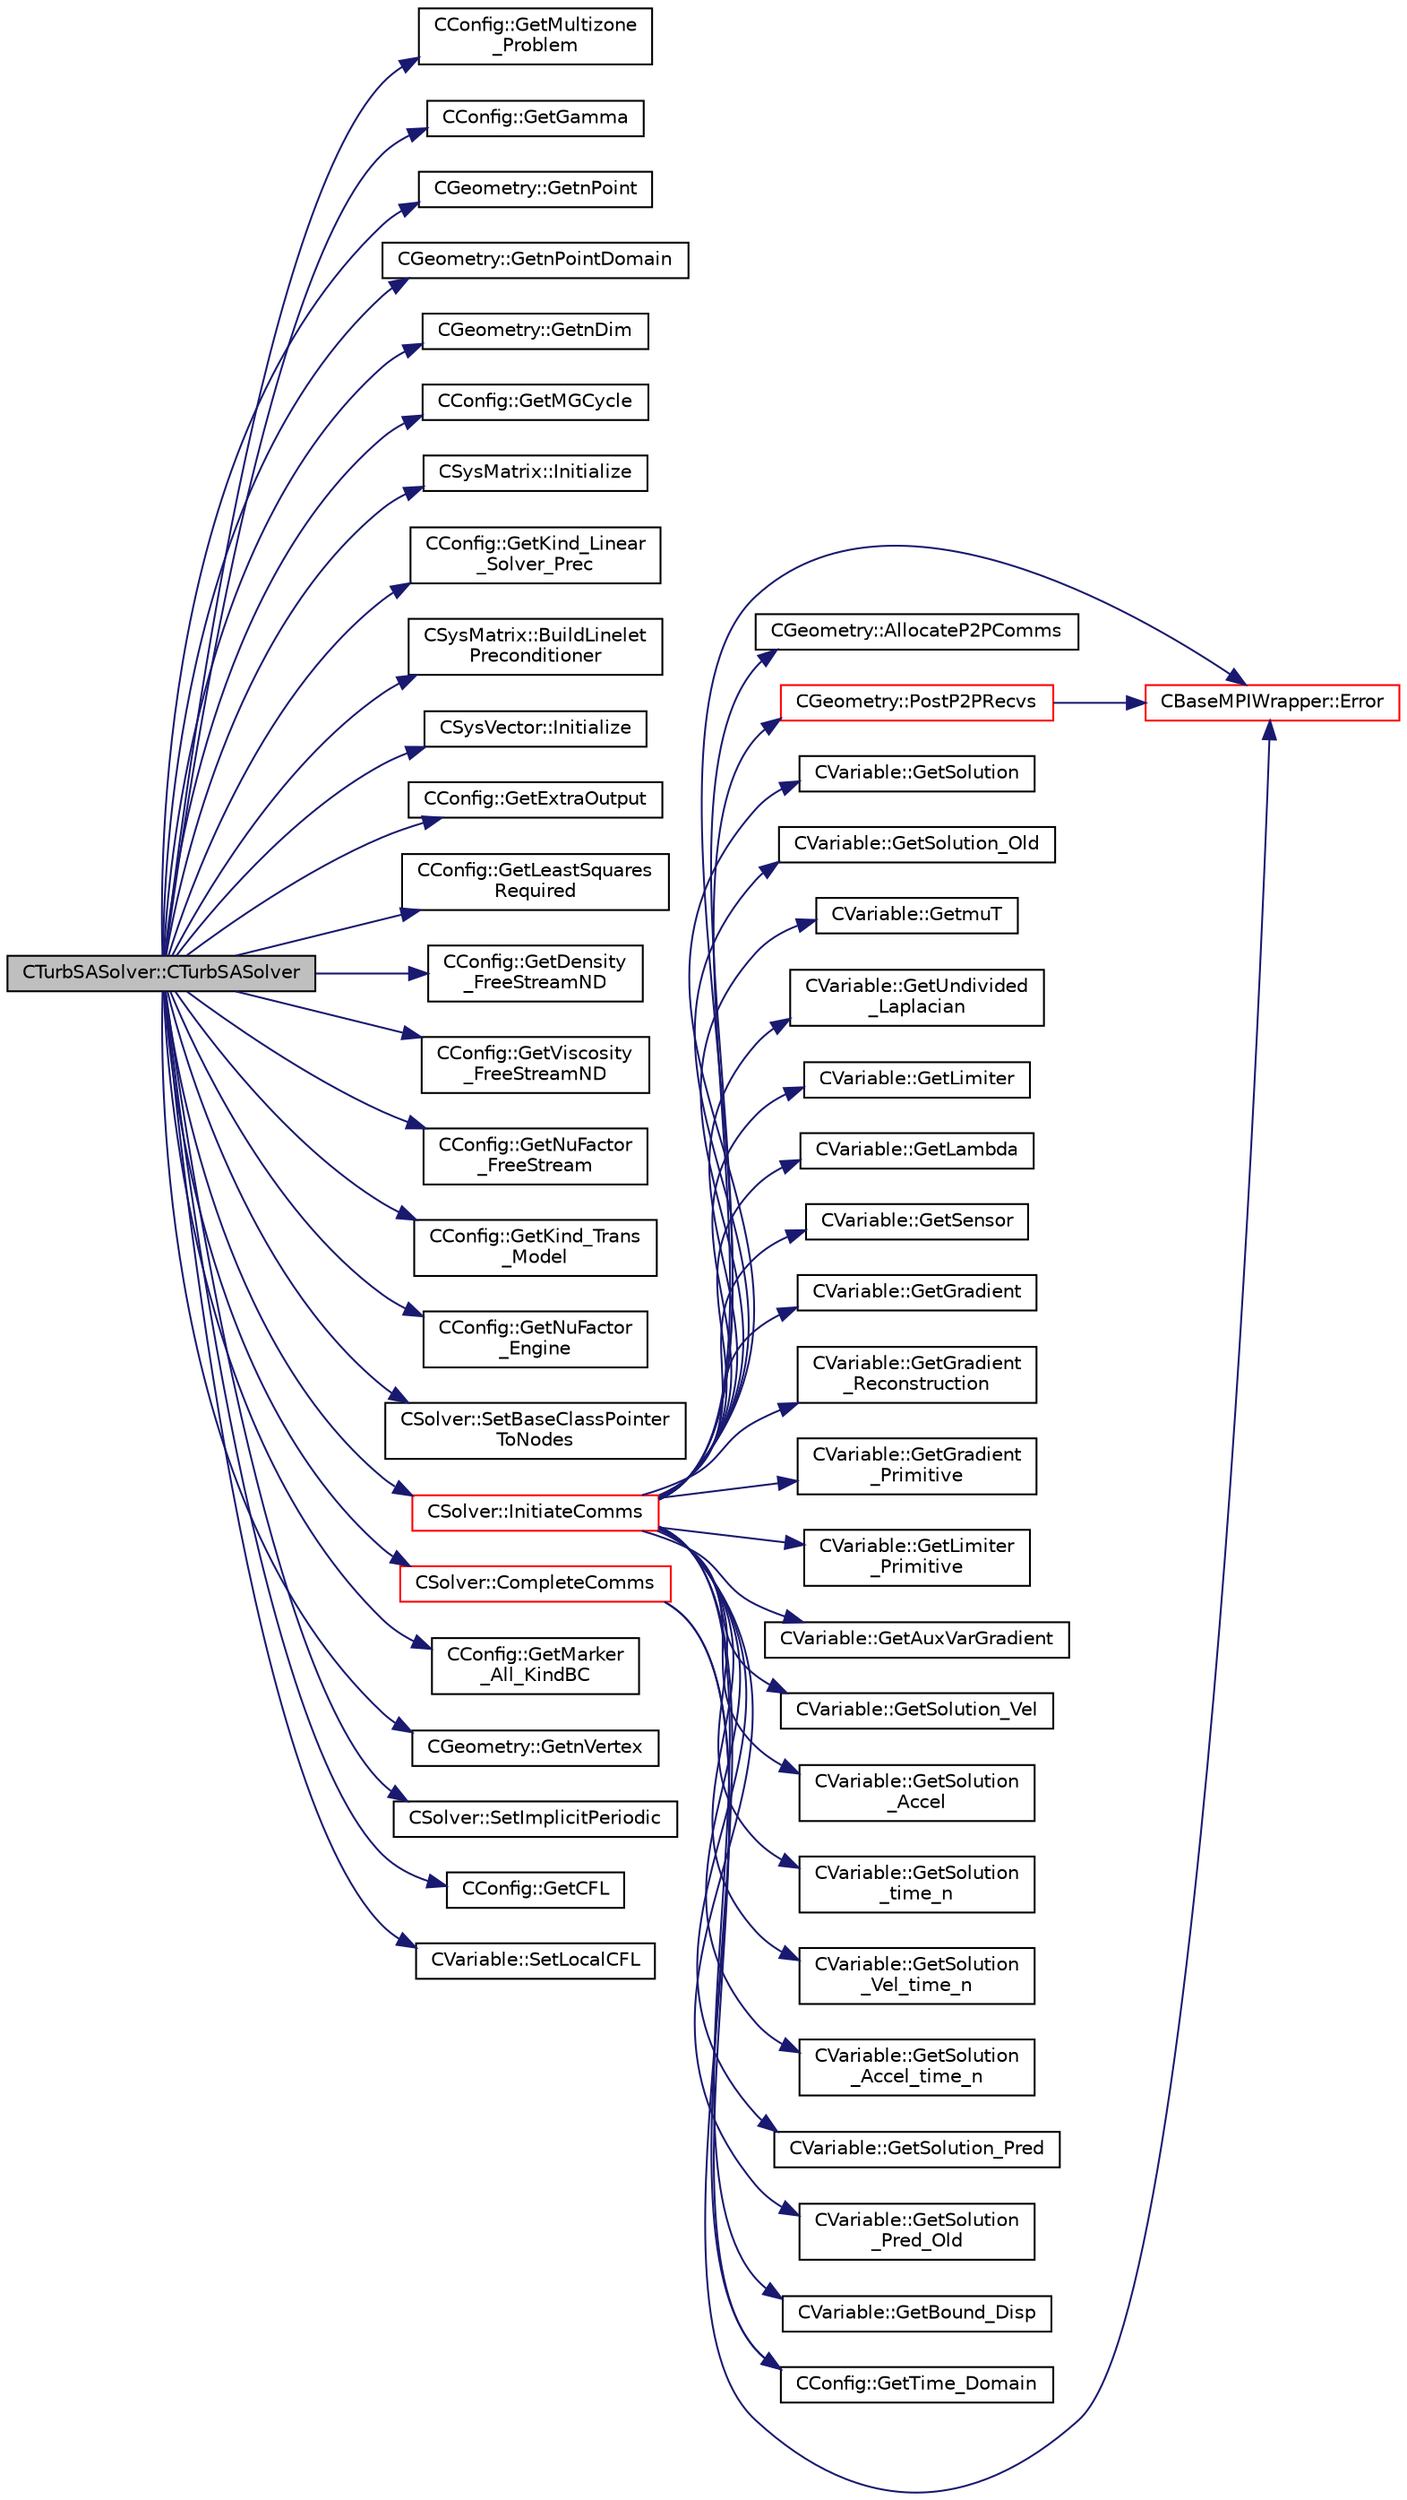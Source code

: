 digraph "CTurbSASolver::CTurbSASolver"
{
  edge [fontname="Helvetica",fontsize="10",labelfontname="Helvetica",labelfontsize="10"];
  node [fontname="Helvetica",fontsize="10",shape=record];
  rankdir="LR";
  Node2 [label="CTurbSASolver::CTurbSASolver",height=0.2,width=0.4,color="black", fillcolor="grey75", style="filled", fontcolor="black"];
  Node2 -> Node3 [color="midnightblue",fontsize="10",style="solid",fontname="Helvetica"];
  Node3 [label="CConfig::GetMultizone\l_Problem",height=0.2,width=0.4,color="black", fillcolor="white", style="filled",URL="$class_c_config.html#ad9233b666b21e43c18592925be61cc9b",tooltip="Get whether the simulation we are running is a multizone simulation. "];
  Node2 -> Node4 [color="midnightblue",fontsize="10",style="solid",fontname="Helvetica"];
  Node4 [label="CConfig::GetGamma",height=0.2,width=0.4,color="black", fillcolor="white", style="filled",URL="$class_c_config.html#a5f01bbbd9c331ecea38eebbe9cc9cd4e",tooltip="Get the value of the Gamma of fluid (ratio of specific heats). "];
  Node2 -> Node5 [color="midnightblue",fontsize="10",style="solid",fontname="Helvetica"];
  Node5 [label="CGeometry::GetnPoint",height=0.2,width=0.4,color="black", fillcolor="white", style="filled",URL="$class_c_geometry.html#aa68b666b38f4d2c7021736ae86940f44",tooltip="Get number of points. "];
  Node2 -> Node6 [color="midnightblue",fontsize="10",style="solid",fontname="Helvetica"];
  Node6 [label="CGeometry::GetnPointDomain",height=0.2,width=0.4,color="black", fillcolor="white", style="filled",URL="$class_c_geometry.html#a4fc7de3bff7b6f8c35717016d6f8fcb2",tooltip="Get number of real points (that belong to the domain). "];
  Node2 -> Node7 [color="midnightblue",fontsize="10",style="solid",fontname="Helvetica"];
  Node7 [label="CGeometry::GetnDim",height=0.2,width=0.4,color="black", fillcolor="white", style="filled",URL="$class_c_geometry.html#a2af01006c0c4f74ba089582f1a3587fe",tooltip="Get number of coordinates. "];
  Node2 -> Node8 [color="midnightblue",fontsize="10",style="solid",fontname="Helvetica"];
  Node8 [label="CConfig::GetMGCycle",height=0.2,width=0.4,color="black", fillcolor="white", style="filled",URL="$class_c_config.html#aae3d18410567f3f5df85ddf4e40b82d1",tooltip="Get the kind of multigrid (V or W). "];
  Node2 -> Node9 [color="midnightblue",fontsize="10",style="solid",fontname="Helvetica"];
  Node9 [label="CSysMatrix::Initialize",height=0.2,width=0.4,color="black", fillcolor="white", style="filled",URL="$class_c_sys_matrix.html#a26223555fd7147cfd6309a8030d40209",tooltip="Initializes sparse matrix system. "];
  Node2 -> Node10 [color="midnightblue",fontsize="10",style="solid",fontname="Helvetica"];
  Node10 [label="CConfig::GetKind_Linear\l_Solver_Prec",height=0.2,width=0.4,color="black", fillcolor="white", style="filled",URL="$class_c_config.html#a7c90d0e45bdd5e1fd059ed6778a5f1ee",tooltip="Get the kind of preconditioner for the implicit solver. "];
  Node2 -> Node11 [color="midnightblue",fontsize="10",style="solid",fontname="Helvetica"];
  Node11 [label="CSysMatrix::BuildLinelet\lPreconditioner",height=0.2,width=0.4,color="black", fillcolor="white", style="filled",URL="$class_c_sys_matrix.html#a0d094c6730c675d6c4b4c6eb5abff3fd",tooltip="Build the Linelet preconditioner. "];
  Node2 -> Node12 [color="midnightblue",fontsize="10",style="solid",fontname="Helvetica"];
  Node12 [label="CSysVector::Initialize",height=0.2,width=0.4,color="black", fillcolor="white", style="filled",URL="$class_c_sys_vector.html#a2b0568c6a0e39591ac7ab0e1e91ce10c",tooltip="Initialize the class. "];
  Node2 -> Node13 [color="midnightblue",fontsize="10",style="solid",fontname="Helvetica"];
  Node13 [label="CConfig::GetExtraOutput",height=0.2,width=0.4,color="black", fillcolor="white", style="filled",URL="$class_c_config.html#a24185ddcb4d61cbd0e4dcbbe2ae14d80",tooltip="Creates a tecplot file to visualize the partition made by the DDC software. "];
  Node2 -> Node14 [color="midnightblue",fontsize="10",style="solid",fontname="Helvetica"];
  Node14 [label="CConfig::GetLeastSquares\lRequired",height=0.2,width=0.4,color="black", fillcolor="white", style="filled",URL="$class_c_config.html#afdc8329b2af30084c114199a1543b541",tooltip="Get flag for whether a least-squares gradient method is being applied. "];
  Node2 -> Node15 [color="midnightblue",fontsize="10",style="solid",fontname="Helvetica"];
  Node15 [label="CConfig::GetDensity\l_FreeStreamND",height=0.2,width=0.4,color="black", fillcolor="white", style="filled",URL="$class_c_config.html#acc0e8477d26aab6003845d62cb43b0fa",tooltip="Get the value of the non-dimensionalized freestream density. "];
  Node2 -> Node16 [color="midnightblue",fontsize="10",style="solid",fontname="Helvetica"];
  Node16 [label="CConfig::GetViscosity\l_FreeStreamND",height=0.2,width=0.4,color="black", fillcolor="white", style="filled",URL="$class_c_config.html#a2ede918fd25217170b85049ddf07408b",tooltip="Get the value of the non-dimensionalized freestream viscosity. "];
  Node2 -> Node17 [color="midnightblue",fontsize="10",style="solid",fontname="Helvetica"];
  Node17 [label="CConfig::GetNuFactor\l_FreeStream",height=0.2,width=0.4,color="black", fillcolor="white", style="filled",URL="$class_c_config.html#a1686e41b9c933ecd7f6452ed2cf743a6",tooltip="Get the value of the non-dimensionalized freestream turbulence intensity. "];
  Node2 -> Node18 [color="midnightblue",fontsize="10",style="solid",fontname="Helvetica"];
  Node18 [label="CConfig::GetKind_Trans\l_Model",height=0.2,width=0.4,color="black", fillcolor="white", style="filled",URL="$class_c_config.html#a362c61be9d6c43c8913d7379c6fd2300",tooltip="Get the kind of the transition model. "];
  Node2 -> Node19 [color="midnightblue",fontsize="10",style="solid",fontname="Helvetica"];
  Node19 [label="CConfig::GetNuFactor\l_Engine",height=0.2,width=0.4,color="black", fillcolor="white", style="filled",URL="$class_c_config.html#a823f5213ed13e0620e3c9c75030f774b",tooltip="Get the value of the non-dimensionalized engine turbulence intensity. "];
  Node2 -> Node20 [color="midnightblue",fontsize="10",style="solid",fontname="Helvetica"];
  Node20 [label="CSolver::SetBaseClassPointer\lToNodes",height=0.2,width=0.4,color="black", fillcolor="white", style="filled",URL="$class_c_solver.html#ad982896202dae6e41bfd3568f597cf46",tooltip="Call this method to set \"base_nodes\" after the \"nodes\" variable of the derived solver is instantiated..."];
  Node2 -> Node21 [color="midnightblue",fontsize="10",style="solid",fontname="Helvetica"];
  Node21 [label="CSolver::InitiateComms",height=0.2,width=0.4,color="red", fillcolor="white", style="filled",URL="$class_c_solver.html#a68ef94bc50683bd1f1d750b4a8cb7351",tooltip="Routine to load a solver quantity into the data structures for MPI point-to-point communication and t..."];
  Node21 -> Node22 [color="midnightblue",fontsize="10",style="solid",fontname="Helvetica"];
  Node22 [label="CConfig::GetTime_Domain",height=0.2,width=0.4,color="black", fillcolor="white", style="filled",URL="$class_c_config.html#a6a11350b3c8d7577318be43cda6f7292",tooltip="Check if the multizone problem is solved for time domain. "];
  Node21 -> Node23 [color="midnightblue",fontsize="10",style="solid",fontname="Helvetica"];
  Node23 [label="CBaseMPIWrapper::Error",height=0.2,width=0.4,color="red", fillcolor="white", style="filled",URL="$class_c_base_m_p_i_wrapper.html#a04457c47629bda56704e6a8804833eeb"];
  Node21 -> Node25 [color="midnightblue",fontsize="10",style="solid",fontname="Helvetica"];
  Node25 [label="CGeometry::AllocateP2PComms",height=0.2,width=0.4,color="black", fillcolor="white", style="filled",URL="$class_c_geometry.html#ab8d78a9f4017431b7542e154f58a7e63",tooltip="Routine to allocate buffers for point-to-point MPI communications. Also called to dynamically realloc..."];
  Node21 -> Node26 [color="midnightblue",fontsize="10",style="solid",fontname="Helvetica"];
  Node26 [label="CGeometry::PostP2PRecvs",height=0.2,width=0.4,color="red", fillcolor="white", style="filled",URL="$class_c_geometry.html#a35dd847b43dad069e3d73e376a0f32fb",tooltip="Routine to launch non-blocking recvs only for all point-to-point communication with neighboring parti..."];
  Node26 -> Node23 [color="midnightblue",fontsize="10",style="solid",fontname="Helvetica"];
  Node21 -> Node28 [color="midnightblue",fontsize="10",style="solid",fontname="Helvetica"];
  Node28 [label="CVariable::GetSolution",height=0.2,width=0.4,color="black", fillcolor="white", style="filled",URL="$class_c_variable.html#a261483e39c23c1de7cb9aea7e917c121",tooltip="Get the solution. "];
  Node21 -> Node29 [color="midnightblue",fontsize="10",style="solid",fontname="Helvetica"];
  Node29 [label="CVariable::GetSolution_Old",height=0.2,width=0.4,color="black", fillcolor="white", style="filled",URL="$class_c_variable.html#a70a9df6b6cc631f9c3b9a3ef7b3ecfe4",tooltip="Get the old solution of the problem (Runge-Kutta method) "];
  Node21 -> Node30 [color="midnightblue",fontsize="10",style="solid",fontname="Helvetica"];
  Node30 [label="CVariable::GetmuT",height=0.2,width=0.4,color="black", fillcolor="white", style="filled",URL="$class_c_variable.html#ad35ee29420764dda0bbb574f7a7253e7",tooltip="Get the value of the eddy viscosity. "];
  Node21 -> Node31 [color="midnightblue",fontsize="10",style="solid",fontname="Helvetica"];
  Node31 [label="CVariable::GetUndivided\l_Laplacian",height=0.2,width=0.4,color="black", fillcolor="white", style="filled",URL="$class_c_variable.html#a1dd90f7826e65b6b9fe15becaf82b1af",tooltip="Get the undivided laplacian of the solution. "];
  Node21 -> Node32 [color="midnightblue",fontsize="10",style="solid",fontname="Helvetica"];
  Node32 [label="CVariable::GetLimiter",height=0.2,width=0.4,color="black", fillcolor="white", style="filled",URL="$class_c_variable.html#a9575966f5c250fca5f6c6ff4f2dd7558",tooltip="Get the value of the slope limiter. "];
  Node21 -> Node33 [color="midnightblue",fontsize="10",style="solid",fontname="Helvetica"];
  Node33 [label="CVariable::GetLambda",height=0.2,width=0.4,color="black", fillcolor="white", style="filled",URL="$class_c_variable.html#af0b6afbd2666eab791d902f50fc3e869",tooltip="Get the value of the spectral radius. "];
  Node21 -> Node34 [color="midnightblue",fontsize="10",style="solid",fontname="Helvetica"];
  Node34 [label="CVariable::GetSensor",height=0.2,width=0.4,color="black", fillcolor="white", style="filled",URL="$class_c_variable.html#afec545423f883bcd961ac9f1e5d18dd2",tooltip="Get the pressure sensor. "];
  Node21 -> Node35 [color="midnightblue",fontsize="10",style="solid",fontname="Helvetica"];
  Node35 [label="CVariable::GetGradient",height=0.2,width=0.4,color="black", fillcolor="white", style="filled",URL="$class_c_variable.html#a7b58da4a928d622e7c2d4b4db047769d",tooltip="Get the value of the solution gradient. "];
  Node21 -> Node36 [color="midnightblue",fontsize="10",style="solid",fontname="Helvetica"];
  Node36 [label="CVariable::GetGradient\l_Reconstruction",height=0.2,width=0.4,color="black", fillcolor="white", style="filled",URL="$class_c_variable.html#a977f02338e95faf16da03dceb858d21b",tooltip="Get the value of the primitive gradient for MUSCL reconstruction. "];
  Node21 -> Node37 [color="midnightblue",fontsize="10",style="solid",fontname="Helvetica"];
  Node37 [label="CVariable::GetGradient\l_Primitive",height=0.2,width=0.4,color="black", fillcolor="white", style="filled",URL="$class_c_variable.html#a8b7f4e020a837b1fe639e8d875f964d5",tooltip="A virtual member. "];
  Node21 -> Node38 [color="midnightblue",fontsize="10",style="solid",fontname="Helvetica"];
  Node38 [label="CVariable::GetLimiter\l_Primitive",height=0.2,width=0.4,color="black", fillcolor="white", style="filled",URL="$class_c_variable.html#a16ceb9b6d42113b37bb6f19652b22ed4",tooltip="A virtual member. "];
  Node21 -> Node39 [color="midnightblue",fontsize="10",style="solid",fontname="Helvetica"];
  Node39 [label="CVariable::GetAuxVarGradient",height=0.2,width=0.4,color="black", fillcolor="white", style="filled",URL="$class_c_variable.html#a834d120ef94368df0db7b3b96a7a324c",tooltip="Get the gradient of the auxiliary variable. "];
  Node21 -> Node40 [color="midnightblue",fontsize="10",style="solid",fontname="Helvetica"];
  Node40 [label="CVariable::GetSolution_Vel",height=0.2,width=0.4,color="black", fillcolor="white", style="filled",URL="$class_c_variable.html#ae403ee21871629716cbabead1c587dac",tooltip="Get the velocity (Structural Analysis). "];
  Node21 -> Node41 [color="midnightblue",fontsize="10",style="solid",fontname="Helvetica"];
  Node41 [label="CVariable::GetSolution\l_Accel",height=0.2,width=0.4,color="black", fillcolor="white", style="filled",URL="$class_c_variable.html#aef2fdf091198070a00d12cdb4dea3ff6",tooltip="Get the acceleration (Structural Analysis). "];
  Node21 -> Node42 [color="midnightblue",fontsize="10",style="solid",fontname="Helvetica"];
  Node42 [label="CVariable::GetSolution\l_time_n",height=0.2,width=0.4,color="black", fillcolor="white", style="filled",URL="$class_c_variable.html#a9162db789c2ca2b71159697cc500fcce",tooltip="Get the solution at time n. "];
  Node21 -> Node43 [color="midnightblue",fontsize="10",style="solid",fontname="Helvetica"];
  Node43 [label="CVariable::GetSolution\l_Vel_time_n",height=0.2,width=0.4,color="black", fillcolor="white", style="filled",URL="$class_c_variable.html#ab36e9bb95a17f0561a94edb80f1ca4c0",tooltip="Get the velocity of the nodes (Structural Analysis) at time n. "];
  Node21 -> Node44 [color="midnightblue",fontsize="10",style="solid",fontname="Helvetica"];
  Node44 [label="CVariable::GetSolution\l_Accel_time_n",height=0.2,width=0.4,color="black", fillcolor="white", style="filled",URL="$class_c_variable.html#acb493936a05287142a6257122f5cefb5",tooltip="Get the acceleration of the nodes (Structural Analysis) at time n. "];
  Node21 -> Node45 [color="midnightblue",fontsize="10",style="solid",fontname="Helvetica"];
  Node45 [label="CVariable::GetSolution_Pred",height=0.2,width=0.4,color="black", fillcolor="white", style="filled",URL="$class_c_variable.html#adba4a8e082e70a9a6fe5d1d9c6e5c820",tooltip="A virtual member. Get the value of the solution predictor. "];
  Node21 -> Node46 [color="midnightblue",fontsize="10",style="solid",fontname="Helvetica"];
  Node46 [label="CVariable::GetSolution\l_Pred_Old",height=0.2,width=0.4,color="black", fillcolor="white", style="filled",URL="$class_c_variable.html#a626f4cad3d20be125e844b9076e44e07",tooltip="A virtual member. Get the value of the solution predictor. "];
  Node21 -> Node47 [color="midnightblue",fontsize="10",style="solid",fontname="Helvetica"];
  Node47 [label="CVariable::GetBound_Disp",height=0.2,width=0.4,color="black", fillcolor="white", style="filled",URL="$class_c_variable.html#a7e382eae45700e5c1e8973292c08f128",tooltip="A virtual member. Get the value of the displacement imposed at the boundary. "];
  Node2 -> Node51 [color="midnightblue",fontsize="10",style="solid",fontname="Helvetica"];
  Node51 [label="CSolver::CompleteComms",height=0.2,width=0.4,color="red", fillcolor="white", style="filled",URL="$class_c_solver.html#a8d3046ad54e177f0705a2bff99c1cf16",tooltip="Routine to complete the set of non-blocking communications launched by InitiateComms() and unpacking ..."];
  Node51 -> Node22 [color="midnightblue",fontsize="10",style="solid",fontname="Helvetica"];
  Node51 -> Node23 [color="midnightblue",fontsize="10",style="solid",fontname="Helvetica"];
  Node2 -> Node75 [color="midnightblue",fontsize="10",style="solid",fontname="Helvetica"];
  Node75 [label="CConfig::GetMarker\l_All_KindBC",height=0.2,width=0.4,color="black", fillcolor="white", style="filled",URL="$class_c_config.html#a57d43acc1457d2d27095ce006218862e",tooltip="Get the kind of boundary for each marker. "];
  Node2 -> Node76 [color="midnightblue",fontsize="10",style="solid",fontname="Helvetica"];
  Node76 [label="CGeometry::GetnVertex",height=0.2,width=0.4,color="black", fillcolor="white", style="filled",URL="$class_c_geometry.html#a55427e474834af1941e13750b17975be",tooltip="Get number of vertices. "];
  Node2 -> Node77 [color="midnightblue",fontsize="10",style="solid",fontname="Helvetica"];
  Node77 [label="CSolver::SetImplicitPeriodic",height=0.2,width=0.4,color="black", fillcolor="white", style="filled",URL="$class_c_solver.html#a5a5dbf39dd6952dd17c8c6042edb2305",tooltip="Routine that sets the flag controlling implicit treatment for periodic BCs. "];
  Node2 -> Node78 [color="midnightblue",fontsize="10",style="solid",fontname="Helvetica"];
  Node78 [label="CConfig::GetCFL",height=0.2,width=0.4,color="black", fillcolor="white", style="filled",URL="$class_c_config.html#a5a509e57de00494a1cb92e011c1c0dbc",tooltip="Get the Courant Friedrich Levi number for each grid. "];
  Node2 -> Node79 [color="midnightblue",fontsize="10",style="solid",fontname="Helvetica"];
  Node79 [label="CVariable::SetLocalCFL",height=0.2,width=0.4,color="black", fillcolor="white", style="filled",URL="$class_c_variable.html#a77d2f7f3fb35de75f915725662790060",tooltip="Set the value of the local CFL number for the current control volume (CV). "];
}
